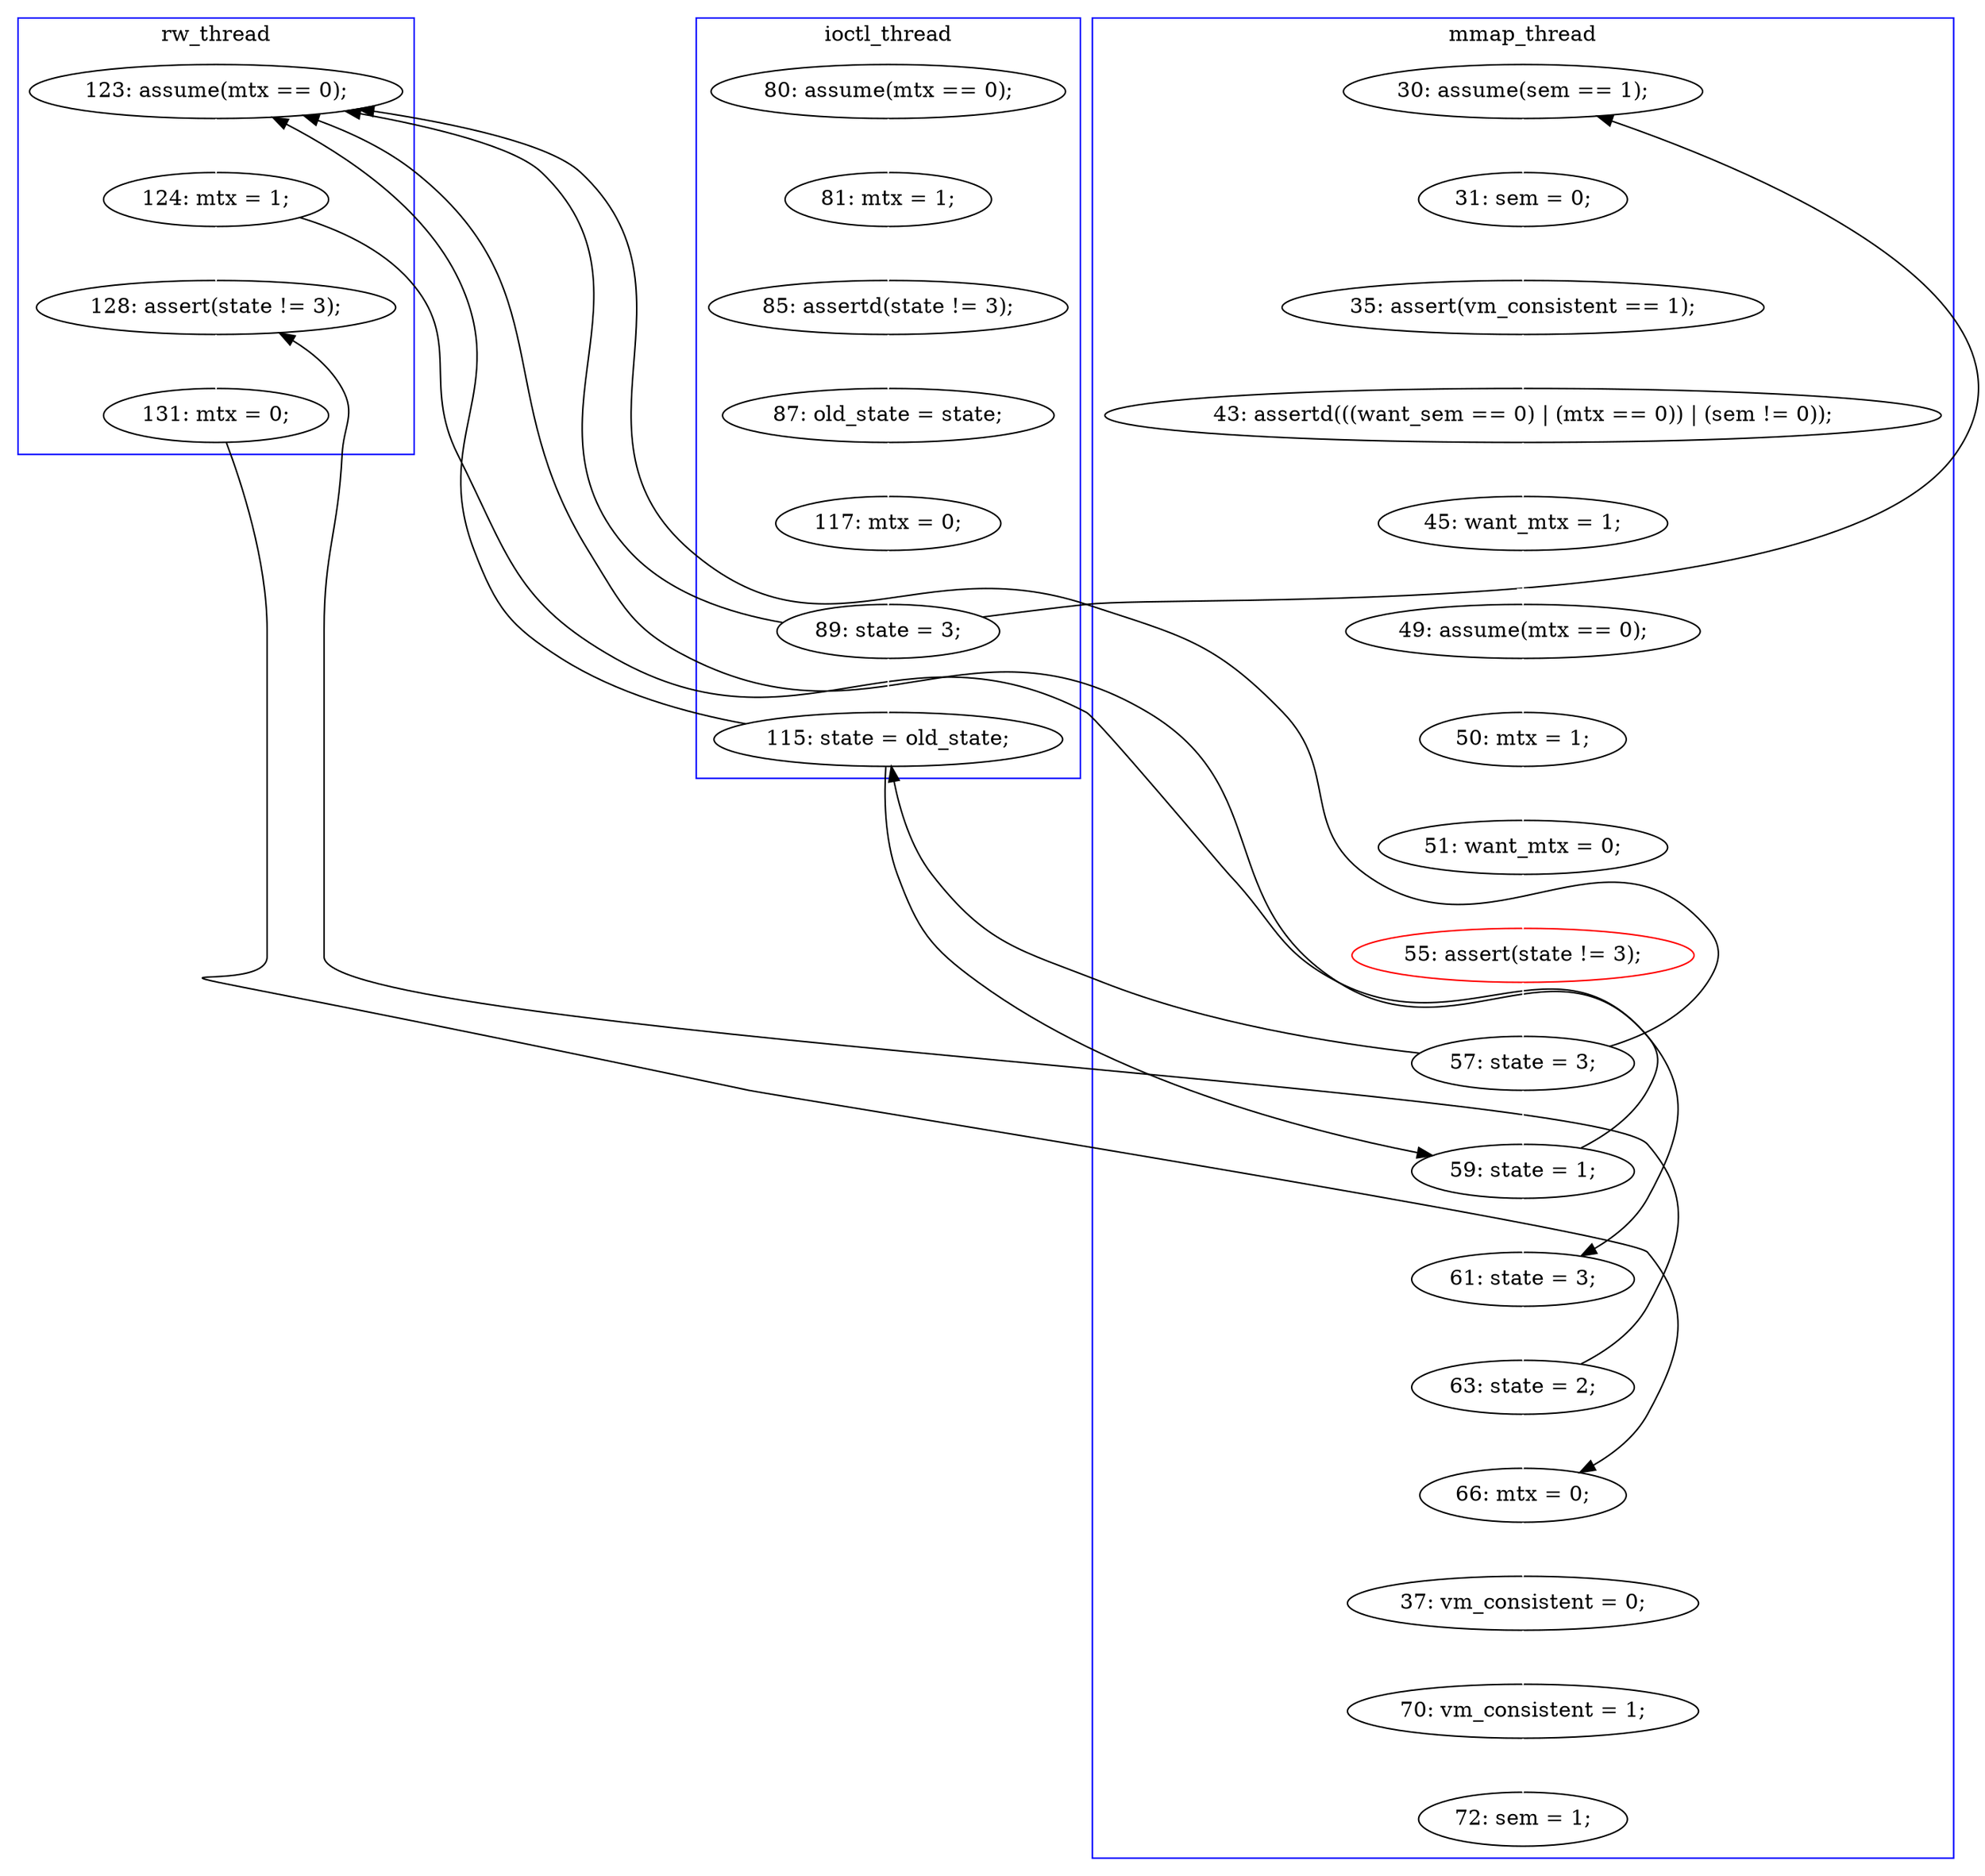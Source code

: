 digraph Counterexample {
	32 -> 33 [color = black, style = solid, constraint = false]
	17 -> 19 [color = white, style = solid]
	35 -> 38 [color = white, style = solid]
	33 -> 34 [color = black, style = solid, constraint = false]
	35 -> 36 [color = black, style = solid, constraint = false]
	19 -> 21 [color = white, style = solid]
	37 -> 43 [color = white, style = solid]
	24 -> 25 [color = white, style = solid]
	21 -> 32 [color = white, style = solid]
	29 -> 30 [color = white, style = solid]
	25 -> 26 [color = white, style = solid]
	34 -> 35 [color = white, style = solid]
	36 -> 37 [color = white, style = solid]
	33 -> 36 [color = white, style = solid]
	30 -> 31 [color = white, style = solid]
	38 -> 39 [color = white, style = solid]
	45 -> 46 [color = white, style = solid]
	21 -> 34 [color = black, style = solid, constraint = false]
	37 -> 38 [color = black, style = solid, constraint = false]
	16 -> 17 [color = white, style = solid]
	31 -> 34 [color = black, style = solid, constraint = false]
	28 -> 29 [color = white, style = solid]
	22 -> 23 [color = white, style = solid]
	14 -> 15 [color = white, style = solid]
	15 -> 16 [color = white, style = solid]
	39 -> 43 [color = black, style = solid, constraint = false]
	23 -> 24 [color = white, style = solid]
	31 -> 33 [color = white, style = solid]
	43 -> 44 [color = white, style = solid]
	26 -> 27 [color = white, style = solid]
	44 -> 45 [color = white, style = solid]
	32 -> 34 [color = black, style = solid, constraint = false]
	21 -> 22 [color = black, style = solid, constraint = false]
	27 -> 28 [color = white, style = solid]
	31 -> 32 [color = black, style = solid, constraint = false]
	subgraph cluster3 {
		label = rw_thread
		color = blue
		38  [label = "128: assert(state != 3);"]
		34  [label = "123: assume(mtx == 0);"]
		35  [label = "124: mtx = 1;"]
		39  [label = "131: mtx = 0;"]
	}
	subgraph cluster1 {
		label = mmap_thread
		color = blue
		23  [label = "31: sem = 0;"]
		26  [label = "45: want_mtx = 1;"]
		33  [label = "59: state = 1;"]
		43  [label = "66: mtx = 0;"]
		22  [label = "30: assume(sem == 1);"]
		36  [label = "61: state = 3;"]
		31  [label = "57: state = 3;"]
		27  [label = "49: assume(mtx == 0);"]
		37  [label = "63: state = 2;"]
		25  [label = "43: assertd(((want_sem == 0) | (mtx == 0)) | (sem != 0));"]
		44  [label = "37: vm_consistent = 0;"]
		30  [label = "55: assert(state != 3);", color = red]
		45  [label = "70: vm_consistent = 1;"]
		24  [label = "35: assert(vm_consistent == 1);"]
		46  [label = "72: sem = 1;"]
		29  [label = "51: want_mtx = 0;"]
		28  [label = "50: mtx = 1;"]
	}
	subgraph cluster2 {
		label = ioctl_thread
		color = blue
		14  [label = "80: assume(mtx == 0);"]
		17  [label = "87: old_state = state;"]
		16  [label = "85: assertd(state != 3);"]
		15  [label = "81: mtx = 1;"]
		19  [label = "117: mtx = 0;"]
		21  [label = "89: state = 3;"]
		32  [label = "115: state = old_state;"]
	}
}